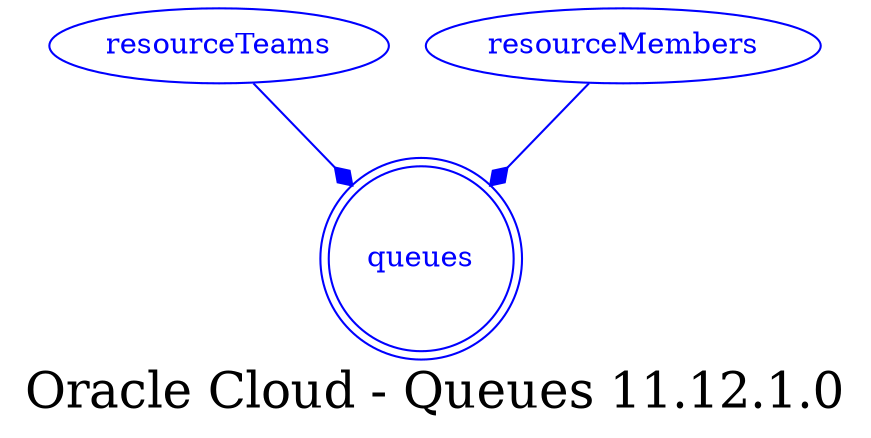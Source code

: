 digraph LexiconGraph {
graph[label="Oracle Cloud - Queues 11.12.1.0", fontsize=24]
splines=true
"queues" [color=blue, fontcolor=blue, shape=doublecircle]
"resourceTeams" -> "queues" [color=blue, fontcolor=blue, arrowhead=diamond, arrowtail=none]
"resourceTeams" [color=blue, fontcolor=blue, shape=ellipse]
"resourceMembers" -> "queues" [color=blue, fontcolor=blue, arrowhead=diamond, arrowtail=none]
"resourceMembers" [color=blue, fontcolor=blue, shape=ellipse]
}
